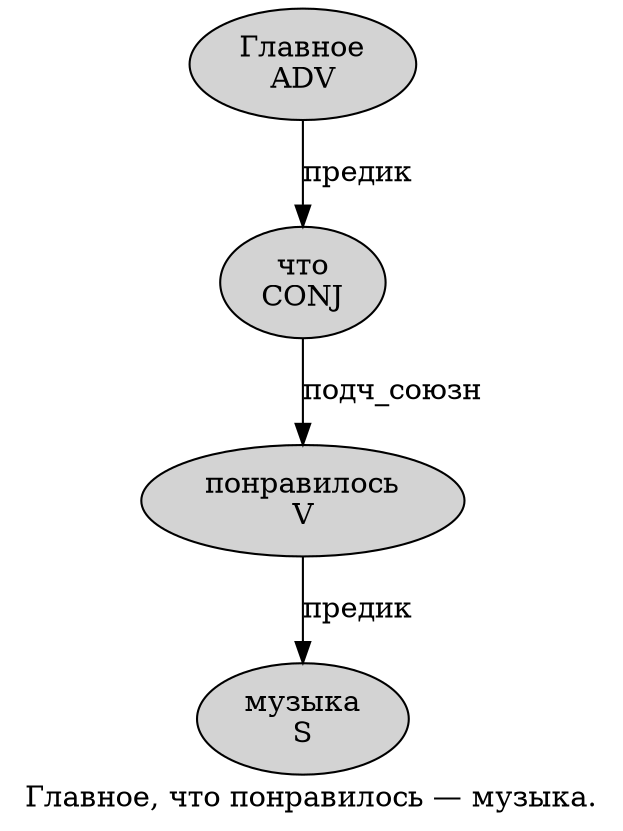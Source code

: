 digraph SENTENCE_2431 {
	graph [label="Главное, что понравилось — музыка."]
	node [style=filled]
		0 [label="Главное
ADV" color="" fillcolor=lightgray penwidth=1 shape=ellipse]
		2 [label="что
CONJ" color="" fillcolor=lightgray penwidth=1 shape=ellipse]
		3 [label="понравилось
V" color="" fillcolor=lightgray penwidth=1 shape=ellipse]
		5 [label="музыка
S" color="" fillcolor=lightgray penwidth=1 shape=ellipse]
			2 -> 3 [label="подч_союзн"]
			0 -> 2 [label="предик"]
			3 -> 5 [label="предик"]
}